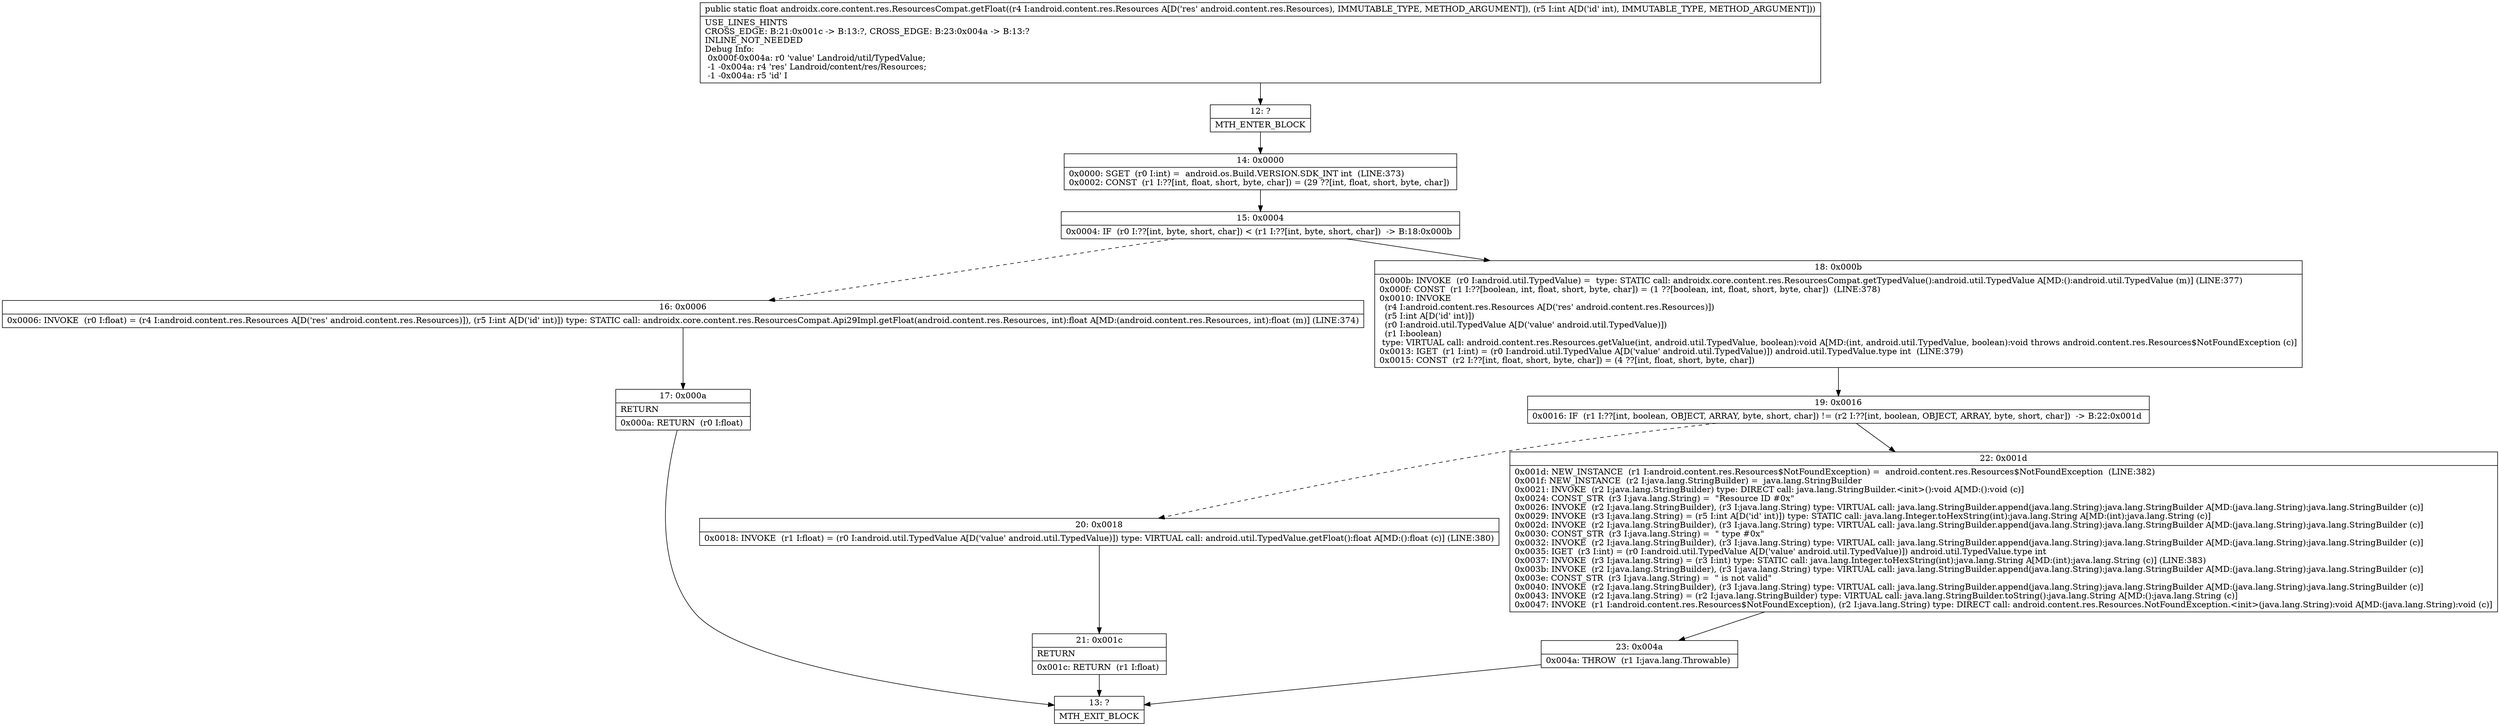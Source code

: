digraph "CFG forandroidx.core.content.res.ResourcesCompat.getFloat(Landroid\/content\/res\/Resources;I)F" {
Node_12 [shape=record,label="{12\:\ ?|MTH_ENTER_BLOCK\l}"];
Node_14 [shape=record,label="{14\:\ 0x0000|0x0000: SGET  (r0 I:int) =  android.os.Build.VERSION.SDK_INT int  (LINE:373)\l0x0002: CONST  (r1 I:??[int, float, short, byte, char]) = (29 ??[int, float, short, byte, char]) \l}"];
Node_15 [shape=record,label="{15\:\ 0x0004|0x0004: IF  (r0 I:??[int, byte, short, char]) \< (r1 I:??[int, byte, short, char])  \-\> B:18:0x000b \l}"];
Node_16 [shape=record,label="{16\:\ 0x0006|0x0006: INVOKE  (r0 I:float) = (r4 I:android.content.res.Resources A[D('res' android.content.res.Resources)]), (r5 I:int A[D('id' int)]) type: STATIC call: androidx.core.content.res.ResourcesCompat.Api29Impl.getFloat(android.content.res.Resources, int):float A[MD:(android.content.res.Resources, int):float (m)] (LINE:374)\l}"];
Node_17 [shape=record,label="{17\:\ 0x000a|RETURN\l|0x000a: RETURN  (r0 I:float) \l}"];
Node_13 [shape=record,label="{13\:\ ?|MTH_EXIT_BLOCK\l}"];
Node_18 [shape=record,label="{18\:\ 0x000b|0x000b: INVOKE  (r0 I:android.util.TypedValue) =  type: STATIC call: androidx.core.content.res.ResourcesCompat.getTypedValue():android.util.TypedValue A[MD:():android.util.TypedValue (m)] (LINE:377)\l0x000f: CONST  (r1 I:??[boolean, int, float, short, byte, char]) = (1 ??[boolean, int, float, short, byte, char])  (LINE:378)\l0x0010: INVOKE  \l  (r4 I:android.content.res.Resources A[D('res' android.content.res.Resources)])\l  (r5 I:int A[D('id' int)])\l  (r0 I:android.util.TypedValue A[D('value' android.util.TypedValue)])\l  (r1 I:boolean)\l type: VIRTUAL call: android.content.res.Resources.getValue(int, android.util.TypedValue, boolean):void A[MD:(int, android.util.TypedValue, boolean):void throws android.content.res.Resources$NotFoundException (c)]\l0x0013: IGET  (r1 I:int) = (r0 I:android.util.TypedValue A[D('value' android.util.TypedValue)]) android.util.TypedValue.type int  (LINE:379)\l0x0015: CONST  (r2 I:??[int, float, short, byte, char]) = (4 ??[int, float, short, byte, char]) \l}"];
Node_19 [shape=record,label="{19\:\ 0x0016|0x0016: IF  (r1 I:??[int, boolean, OBJECT, ARRAY, byte, short, char]) != (r2 I:??[int, boolean, OBJECT, ARRAY, byte, short, char])  \-\> B:22:0x001d \l}"];
Node_20 [shape=record,label="{20\:\ 0x0018|0x0018: INVOKE  (r1 I:float) = (r0 I:android.util.TypedValue A[D('value' android.util.TypedValue)]) type: VIRTUAL call: android.util.TypedValue.getFloat():float A[MD:():float (c)] (LINE:380)\l}"];
Node_21 [shape=record,label="{21\:\ 0x001c|RETURN\l|0x001c: RETURN  (r1 I:float) \l}"];
Node_22 [shape=record,label="{22\:\ 0x001d|0x001d: NEW_INSTANCE  (r1 I:android.content.res.Resources$NotFoundException) =  android.content.res.Resources$NotFoundException  (LINE:382)\l0x001f: NEW_INSTANCE  (r2 I:java.lang.StringBuilder) =  java.lang.StringBuilder \l0x0021: INVOKE  (r2 I:java.lang.StringBuilder) type: DIRECT call: java.lang.StringBuilder.\<init\>():void A[MD:():void (c)]\l0x0024: CONST_STR  (r3 I:java.lang.String) =  \"Resource ID #0x\" \l0x0026: INVOKE  (r2 I:java.lang.StringBuilder), (r3 I:java.lang.String) type: VIRTUAL call: java.lang.StringBuilder.append(java.lang.String):java.lang.StringBuilder A[MD:(java.lang.String):java.lang.StringBuilder (c)]\l0x0029: INVOKE  (r3 I:java.lang.String) = (r5 I:int A[D('id' int)]) type: STATIC call: java.lang.Integer.toHexString(int):java.lang.String A[MD:(int):java.lang.String (c)]\l0x002d: INVOKE  (r2 I:java.lang.StringBuilder), (r3 I:java.lang.String) type: VIRTUAL call: java.lang.StringBuilder.append(java.lang.String):java.lang.StringBuilder A[MD:(java.lang.String):java.lang.StringBuilder (c)]\l0x0030: CONST_STR  (r3 I:java.lang.String) =  \" type #0x\" \l0x0032: INVOKE  (r2 I:java.lang.StringBuilder), (r3 I:java.lang.String) type: VIRTUAL call: java.lang.StringBuilder.append(java.lang.String):java.lang.StringBuilder A[MD:(java.lang.String):java.lang.StringBuilder (c)]\l0x0035: IGET  (r3 I:int) = (r0 I:android.util.TypedValue A[D('value' android.util.TypedValue)]) android.util.TypedValue.type int \l0x0037: INVOKE  (r3 I:java.lang.String) = (r3 I:int) type: STATIC call: java.lang.Integer.toHexString(int):java.lang.String A[MD:(int):java.lang.String (c)] (LINE:383)\l0x003b: INVOKE  (r2 I:java.lang.StringBuilder), (r3 I:java.lang.String) type: VIRTUAL call: java.lang.StringBuilder.append(java.lang.String):java.lang.StringBuilder A[MD:(java.lang.String):java.lang.StringBuilder (c)]\l0x003e: CONST_STR  (r3 I:java.lang.String) =  \" is not valid\" \l0x0040: INVOKE  (r2 I:java.lang.StringBuilder), (r3 I:java.lang.String) type: VIRTUAL call: java.lang.StringBuilder.append(java.lang.String):java.lang.StringBuilder A[MD:(java.lang.String):java.lang.StringBuilder (c)]\l0x0043: INVOKE  (r2 I:java.lang.String) = (r2 I:java.lang.StringBuilder) type: VIRTUAL call: java.lang.StringBuilder.toString():java.lang.String A[MD:():java.lang.String (c)]\l0x0047: INVOKE  (r1 I:android.content.res.Resources$NotFoundException), (r2 I:java.lang.String) type: DIRECT call: android.content.res.Resources.NotFoundException.\<init\>(java.lang.String):void A[MD:(java.lang.String):void (c)]\l}"];
Node_23 [shape=record,label="{23\:\ 0x004a|0x004a: THROW  (r1 I:java.lang.Throwable) \l}"];
MethodNode[shape=record,label="{public static float androidx.core.content.res.ResourcesCompat.getFloat((r4 I:android.content.res.Resources A[D('res' android.content.res.Resources), IMMUTABLE_TYPE, METHOD_ARGUMENT]), (r5 I:int A[D('id' int), IMMUTABLE_TYPE, METHOD_ARGUMENT]))  | USE_LINES_HINTS\lCROSS_EDGE: B:21:0x001c \-\> B:13:?, CROSS_EDGE: B:23:0x004a \-\> B:13:?\lINLINE_NOT_NEEDED\lDebug Info:\l  0x000f\-0x004a: r0 'value' Landroid\/util\/TypedValue;\l  \-1 \-0x004a: r4 'res' Landroid\/content\/res\/Resources;\l  \-1 \-0x004a: r5 'id' I\l}"];
MethodNode -> Node_12;Node_12 -> Node_14;
Node_14 -> Node_15;
Node_15 -> Node_16[style=dashed];
Node_15 -> Node_18;
Node_16 -> Node_17;
Node_17 -> Node_13;
Node_18 -> Node_19;
Node_19 -> Node_20[style=dashed];
Node_19 -> Node_22;
Node_20 -> Node_21;
Node_21 -> Node_13;
Node_22 -> Node_23;
Node_23 -> Node_13;
}

